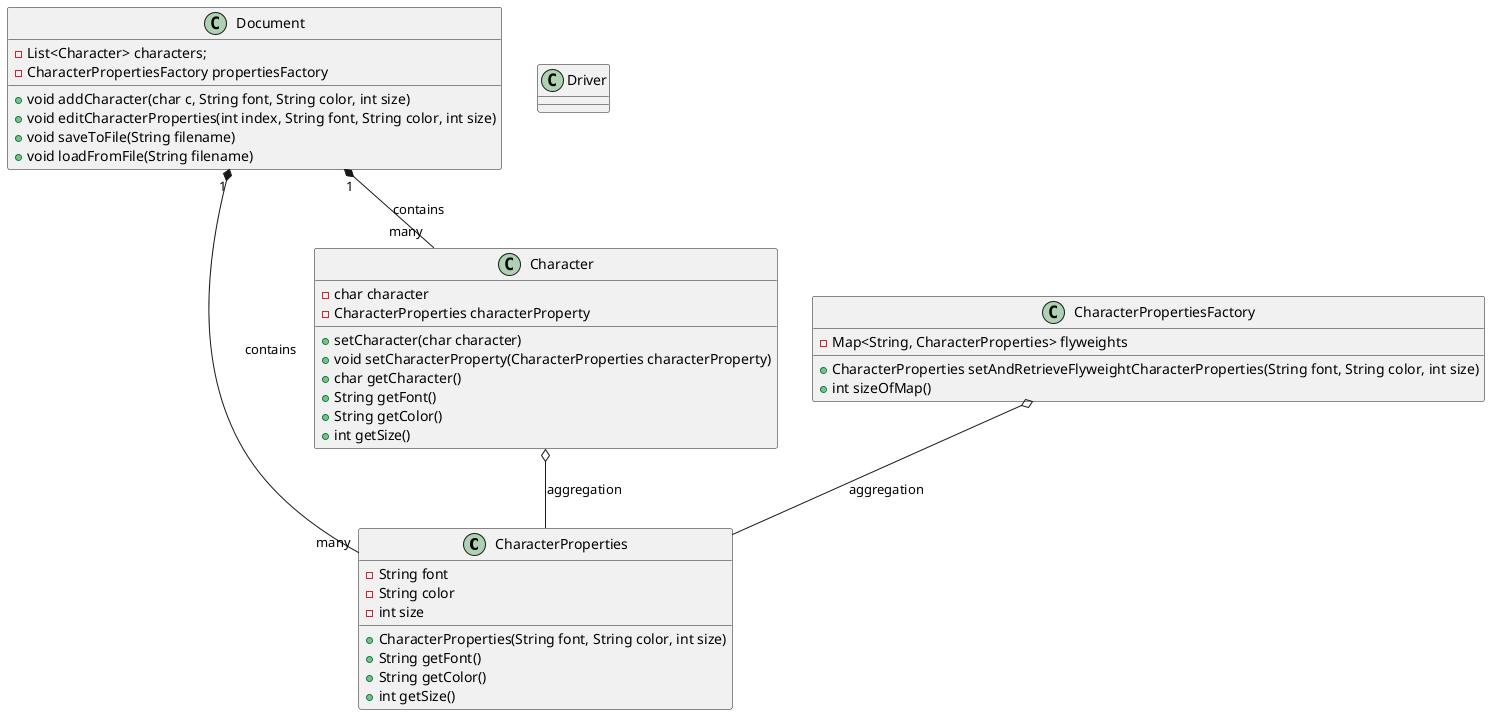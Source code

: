 @startuml
'https://plantuml.com/class-diagram

class CharacterProperties {
    -String font
    -String color
    -int size

    +CharacterProperties(String font, String color, int size)
    +String getFont()
    +String getColor()
    +int getSize()
}

class Character {
    -char character
    -CharacterProperties characterProperty

    +setCharacter(char character)
    +void setCharacterProperty(CharacterProperties characterProperty)
    +char getCharacter()
    +String getFont()
    +String getColor()
    +int getSize()
}

Character o-- CharacterProperties : aggregation

class CharacterPropertiesFactory {
    -Map<String, CharacterProperties> flyweights
    +CharacterProperties setAndRetrieveFlyweightCharacterProperties(String font, String color, int size)
    +int sizeOfMap()
}

CharacterPropertiesFactory o-- CharacterProperties : aggregation

class Document {
    -List<Character> characters;
    -CharacterPropertiesFactory propertiesFactory

    +void addCharacter(char c, String font, String color, int size)
    +void editCharacterProperties(int index, String font, String color, int size)
    +void saveToFile(String filename)
    +void loadFromFile(String filename)
}

Document "1" *-- "many" Character : contains
Document "1" *-- "many" CharacterProperties : contains
class Driver {}
@enduml